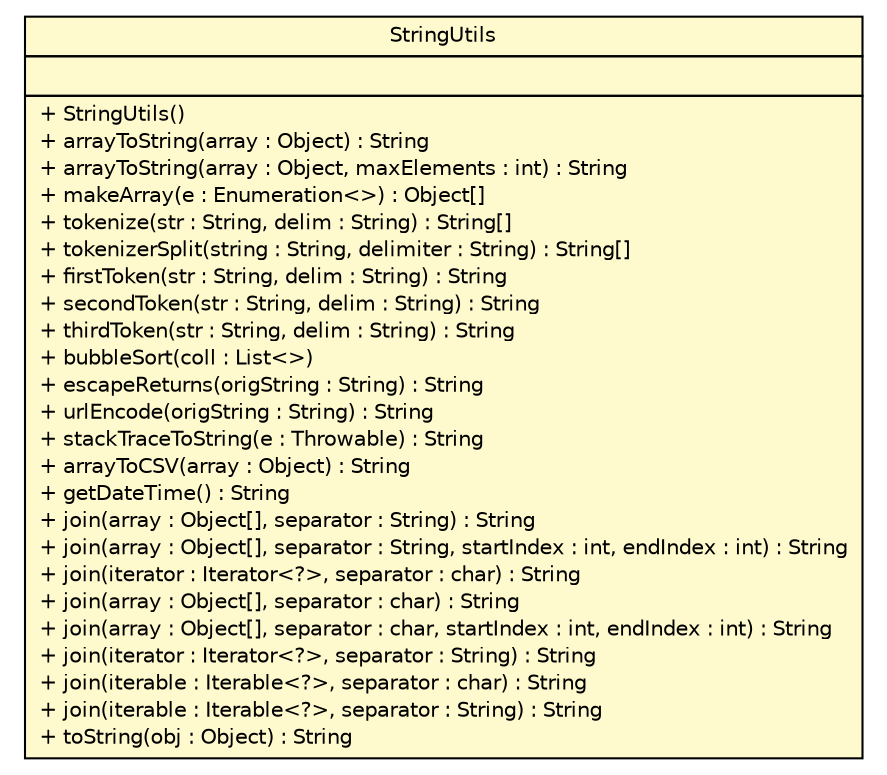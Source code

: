 #!/usr/local/bin/dot
#
# Class diagram 
# Generated by UMLGraph version R5_6 (http://www.umlgraph.org/)
#

digraph G {
	edge [fontname="Helvetica",fontsize=10,labelfontname="Helvetica",labelfontsize=10];
	node [fontname="Helvetica",fontsize=10,shape=plaintext];
	nodesep=0.25;
	ranksep=0.5;
	// sorcer.util.StringUtils
	c353026 [label=<<table title="sorcer.util.StringUtils" border="0" cellborder="1" cellspacing="0" cellpadding="2" port="p" bgcolor="lemonChiffon" href="./StringUtils.html">
		<tr><td><table border="0" cellspacing="0" cellpadding="1">
<tr><td align="center" balign="center"> StringUtils </td></tr>
		</table></td></tr>
		<tr><td><table border="0" cellspacing="0" cellpadding="1">
<tr><td align="left" balign="left">  </td></tr>
		</table></td></tr>
		<tr><td><table border="0" cellspacing="0" cellpadding="1">
<tr><td align="left" balign="left"> + StringUtils() </td></tr>
<tr><td align="left" balign="left"> + arrayToString(array : Object) : String </td></tr>
<tr><td align="left" balign="left"> + arrayToString(array : Object, maxElements : int) : String </td></tr>
<tr><td align="left" balign="left"> + makeArray(e : Enumeration&lt;&gt;) : Object[] </td></tr>
<tr><td align="left" balign="left"> + tokenize(str : String, delim : String) : String[] </td></tr>
<tr><td align="left" balign="left"> + tokenizerSplit(string : String, delimiter : String) : String[] </td></tr>
<tr><td align="left" balign="left"> + firstToken(str : String, delim : String) : String </td></tr>
<tr><td align="left" balign="left"> + secondToken(str : String, delim : String) : String </td></tr>
<tr><td align="left" balign="left"> + thirdToken(str : String, delim : String) : String </td></tr>
<tr><td align="left" balign="left"> + bubbleSort(coll : List&lt;&gt;) </td></tr>
<tr><td align="left" balign="left"> + escapeReturns(origString : String) : String </td></tr>
<tr><td align="left" balign="left"> + urlEncode(origString : String) : String </td></tr>
<tr><td align="left" balign="left"> + stackTraceToString(e : Throwable) : String </td></tr>
<tr><td align="left" balign="left"> + arrayToCSV(array : Object) : String </td></tr>
<tr><td align="left" balign="left"> + getDateTime() : String </td></tr>
<tr><td align="left" balign="left"> + join(array : Object[], separator : String) : String </td></tr>
<tr><td align="left" balign="left"> + join(array : Object[], separator : String, startIndex : int, endIndex : int) : String </td></tr>
<tr><td align="left" balign="left"> + join(iterator : Iterator&lt;?&gt;, separator : char) : String </td></tr>
<tr><td align="left" balign="left"> + join(array : Object[], separator : char) : String </td></tr>
<tr><td align="left" balign="left"> + join(array : Object[], separator : char, startIndex : int, endIndex : int) : String </td></tr>
<tr><td align="left" balign="left"> + join(iterator : Iterator&lt;?&gt;, separator : String) : String </td></tr>
<tr><td align="left" balign="left"> + join(iterable : Iterable&lt;?&gt;, separator : char) : String </td></tr>
<tr><td align="left" balign="left"> + join(iterable : Iterable&lt;?&gt;, separator : String) : String </td></tr>
<tr><td align="left" balign="left"> + toString(obj : Object) : String </td></tr>
		</table></td></tr>
		</table>>, URL="./StringUtils.html", fontname="Helvetica", fontcolor="black", fontsize=10.0];
}

